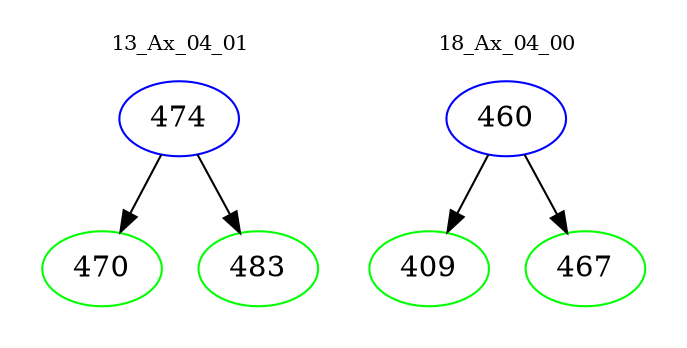 digraph{
subgraph cluster_0 {
color = white
label = "13_Ax_04_01";
fontsize=10;
T0_474 [label="474", color="blue"]
T0_474 -> T0_470 [color="black"]
T0_470 [label="470", color="green"]
T0_474 -> T0_483 [color="black"]
T0_483 [label="483", color="green"]
}
subgraph cluster_1 {
color = white
label = "18_Ax_04_00";
fontsize=10;
T1_460 [label="460", color="blue"]
T1_460 -> T1_409 [color="black"]
T1_409 [label="409", color="green"]
T1_460 -> T1_467 [color="black"]
T1_467 [label="467", color="green"]
}
}
